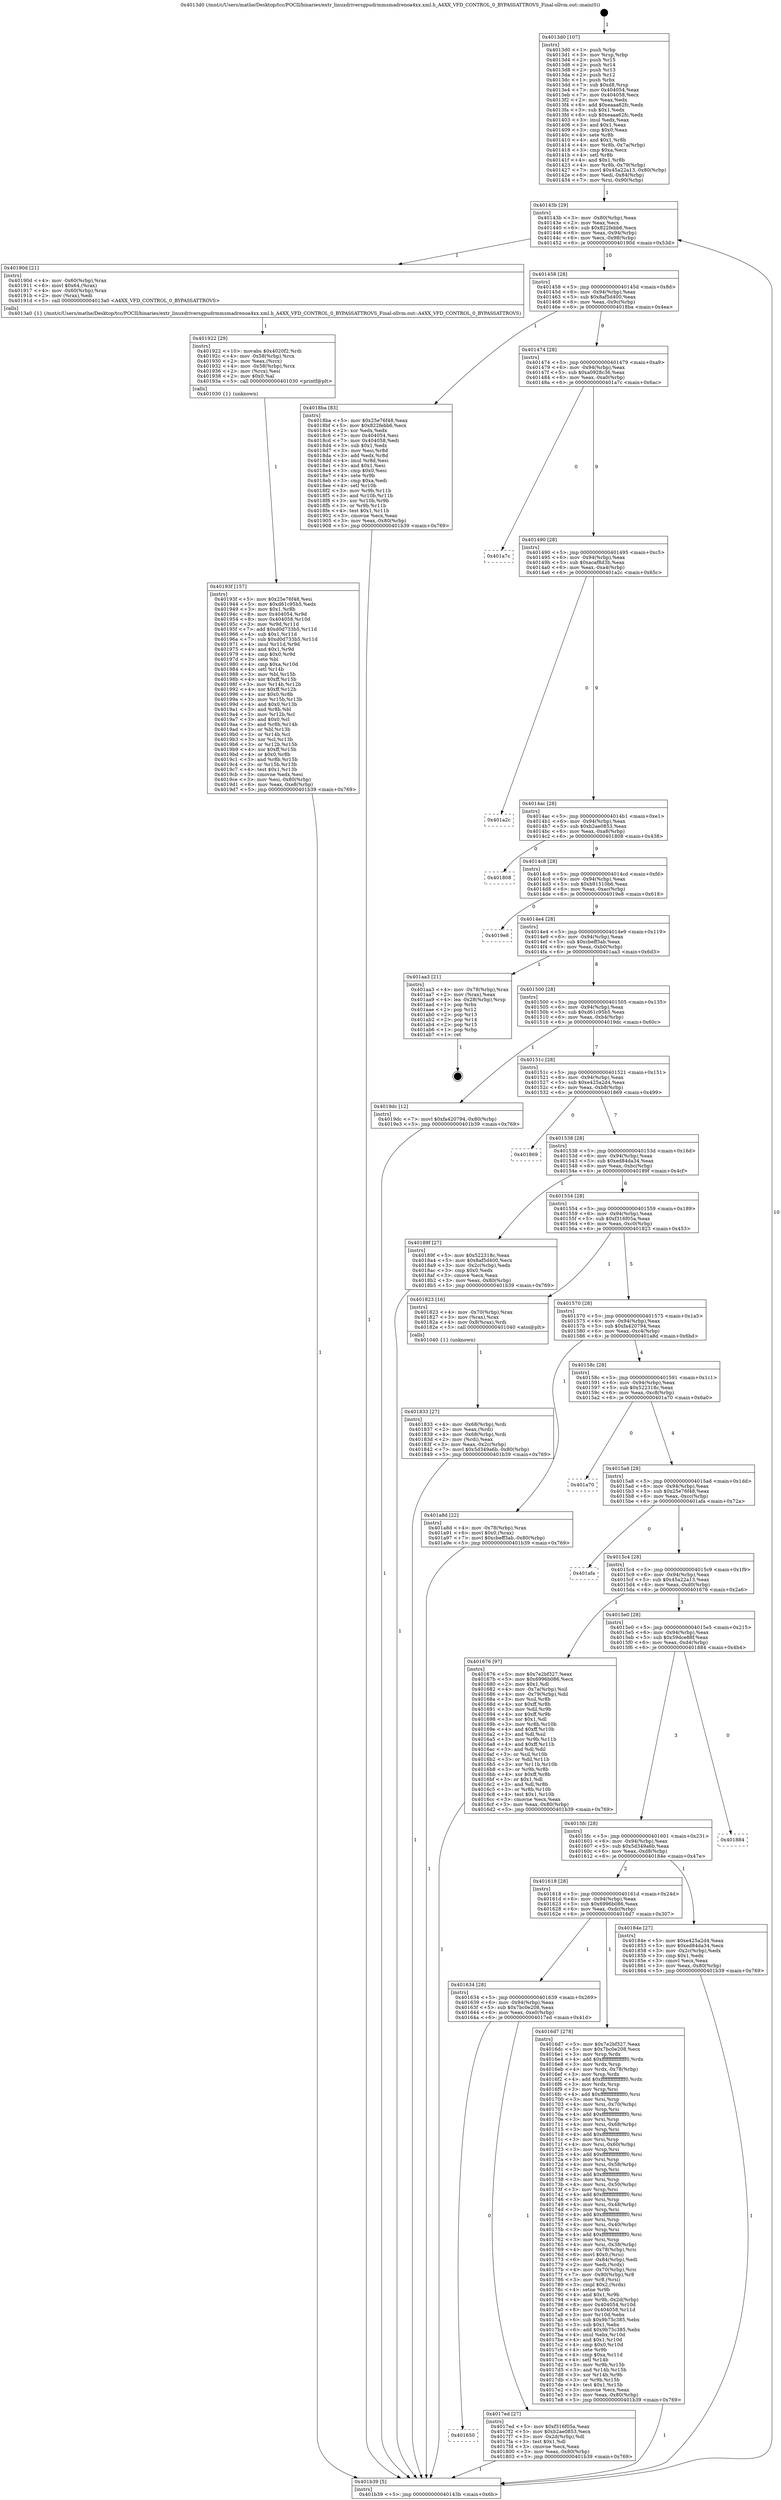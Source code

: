digraph "0x4013d0" {
  label = "0x4013d0 (/mnt/c/Users/mathe/Desktop/tcc/POCII/binaries/extr_linuxdriversgpudrmmsmadrenoa4xx.xml.h_A4XX_VFD_CONTROL_0_BYPASSATTROVS_Final-ollvm.out::main(0))"
  labelloc = "t"
  node[shape=record]

  Entry [label="",width=0.3,height=0.3,shape=circle,fillcolor=black,style=filled]
  "0x40143b" [label="{
     0x40143b [29]\l
     | [instrs]\l
     &nbsp;&nbsp;0x40143b \<+3\>: mov -0x80(%rbp),%eax\l
     &nbsp;&nbsp;0x40143e \<+2\>: mov %eax,%ecx\l
     &nbsp;&nbsp;0x401440 \<+6\>: sub $0x822febb6,%ecx\l
     &nbsp;&nbsp;0x401446 \<+6\>: mov %eax,-0x94(%rbp)\l
     &nbsp;&nbsp;0x40144c \<+6\>: mov %ecx,-0x98(%rbp)\l
     &nbsp;&nbsp;0x401452 \<+6\>: je 000000000040190d \<main+0x53d\>\l
  }"]
  "0x40190d" [label="{
     0x40190d [21]\l
     | [instrs]\l
     &nbsp;&nbsp;0x40190d \<+4\>: mov -0x60(%rbp),%rax\l
     &nbsp;&nbsp;0x401911 \<+6\>: movl $0x64,(%rax)\l
     &nbsp;&nbsp;0x401917 \<+4\>: mov -0x60(%rbp),%rax\l
     &nbsp;&nbsp;0x40191b \<+2\>: mov (%rax),%edi\l
     &nbsp;&nbsp;0x40191d \<+5\>: call 00000000004013a0 \<A4XX_VFD_CONTROL_0_BYPASSATTROVS\>\l
     | [calls]\l
     &nbsp;&nbsp;0x4013a0 \{1\} (/mnt/c/Users/mathe/Desktop/tcc/POCII/binaries/extr_linuxdriversgpudrmmsmadrenoa4xx.xml.h_A4XX_VFD_CONTROL_0_BYPASSATTROVS_Final-ollvm.out::A4XX_VFD_CONTROL_0_BYPASSATTROVS)\l
  }"]
  "0x401458" [label="{
     0x401458 [28]\l
     | [instrs]\l
     &nbsp;&nbsp;0x401458 \<+5\>: jmp 000000000040145d \<main+0x8d\>\l
     &nbsp;&nbsp;0x40145d \<+6\>: mov -0x94(%rbp),%eax\l
     &nbsp;&nbsp;0x401463 \<+5\>: sub $0x8af5d400,%eax\l
     &nbsp;&nbsp;0x401468 \<+6\>: mov %eax,-0x9c(%rbp)\l
     &nbsp;&nbsp;0x40146e \<+6\>: je 00000000004018ba \<main+0x4ea\>\l
  }"]
  Exit [label="",width=0.3,height=0.3,shape=circle,fillcolor=black,style=filled,peripheries=2]
  "0x4018ba" [label="{
     0x4018ba [83]\l
     | [instrs]\l
     &nbsp;&nbsp;0x4018ba \<+5\>: mov $0x25e76f48,%eax\l
     &nbsp;&nbsp;0x4018bf \<+5\>: mov $0x822febb6,%ecx\l
     &nbsp;&nbsp;0x4018c4 \<+2\>: xor %edx,%edx\l
     &nbsp;&nbsp;0x4018c6 \<+7\>: mov 0x404054,%esi\l
     &nbsp;&nbsp;0x4018cd \<+7\>: mov 0x404058,%edi\l
     &nbsp;&nbsp;0x4018d4 \<+3\>: sub $0x1,%edx\l
     &nbsp;&nbsp;0x4018d7 \<+3\>: mov %esi,%r8d\l
     &nbsp;&nbsp;0x4018da \<+3\>: add %edx,%r8d\l
     &nbsp;&nbsp;0x4018dd \<+4\>: imul %r8d,%esi\l
     &nbsp;&nbsp;0x4018e1 \<+3\>: and $0x1,%esi\l
     &nbsp;&nbsp;0x4018e4 \<+3\>: cmp $0x0,%esi\l
     &nbsp;&nbsp;0x4018e7 \<+4\>: sete %r9b\l
     &nbsp;&nbsp;0x4018eb \<+3\>: cmp $0xa,%edi\l
     &nbsp;&nbsp;0x4018ee \<+4\>: setl %r10b\l
     &nbsp;&nbsp;0x4018f2 \<+3\>: mov %r9b,%r11b\l
     &nbsp;&nbsp;0x4018f5 \<+3\>: and %r10b,%r11b\l
     &nbsp;&nbsp;0x4018f8 \<+3\>: xor %r10b,%r9b\l
     &nbsp;&nbsp;0x4018fb \<+3\>: or %r9b,%r11b\l
     &nbsp;&nbsp;0x4018fe \<+4\>: test $0x1,%r11b\l
     &nbsp;&nbsp;0x401902 \<+3\>: cmovne %ecx,%eax\l
     &nbsp;&nbsp;0x401905 \<+3\>: mov %eax,-0x80(%rbp)\l
     &nbsp;&nbsp;0x401908 \<+5\>: jmp 0000000000401b39 \<main+0x769\>\l
  }"]
  "0x401474" [label="{
     0x401474 [28]\l
     | [instrs]\l
     &nbsp;&nbsp;0x401474 \<+5\>: jmp 0000000000401479 \<main+0xa9\>\l
     &nbsp;&nbsp;0x401479 \<+6\>: mov -0x94(%rbp),%eax\l
     &nbsp;&nbsp;0x40147f \<+5\>: sub $0xa0928c36,%eax\l
     &nbsp;&nbsp;0x401484 \<+6\>: mov %eax,-0xa0(%rbp)\l
     &nbsp;&nbsp;0x40148a \<+6\>: je 0000000000401a7c \<main+0x6ac\>\l
  }"]
  "0x40193f" [label="{
     0x40193f [157]\l
     | [instrs]\l
     &nbsp;&nbsp;0x40193f \<+5\>: mov $0x25e76f48,%esi\l
     &nbsp;&nbsp;0x401944 \<+5\>: mov $0xd61c95b5,%edx\l
     &nbsp;&nbsp;0x401949 \<+3\>: mov $0x1,%r8b\l
     &nbsp;&nbsp;0x40194c \<+8\>: mov 0x404054,%r9d\l
     &nbsp;&nbsp;0x401954 \<+8\>: mov 0x404058,%r10d\l
     &nbsp;&nbsp;0x40195c \<+3\>: mov %r9d,%r11d\l
     &nbsp;&nbsp;0x40195f \<+7\>: add $0xd0d733b5,%r11d\l
     &nbsp;&nbsp;0x401966 \<+4\>: sub $0x1,%r11d\l
     &nbsp;&nbsp;0x40196a \<+7\>: sub $0xd0d733b5,%r11d\l
     &nbsp;&nbsp;0x401971 \<+4\>: imul %r11d,%r9d\l
     &nbsp;&nbsp;0x401975 \<+4\>: and $0x1,%r9d\l
     &nbsp;&nbsp;0x401979 \<+4\>: cmp $0x0,%r9d\l
     &nbsp;&nbsp;0x40197d \<+3\>: sete %bl\l
     &nbsp;&nbsp;0x401980 \<+4\>: cmp $0xa,%r10d\l
     &nbsp;&nbsp;0x401984 \<+4\>: setl %r14b\l
     &nbsp;&nbsp;0x401988 \<+3\>: mov %bl,%r15b\l
     &nbsp;&nbsp;0x40198b \<+4\>: xor $0xff,%r15b\l
     &nbsp;&nbsp;0x40198f \<+3\>: mov %r14b,%r12b\l
     &nbsp;&nbsp;0x401992 \<+4\>: xor $0xff,%r12b\l
     &nbsp;&nbsp;0x401996 \<+4\>: xor $0x0,%r8b\l
     &nbsp;&nbsp;0x40199a \<+3\>: mov %r15b,%r13b\l
     &nbsp;&nbsp;0x40199d \<+4\>: and $0x0,%r13b\l
     &nbsp;&nbsp;0x4019a1 \<+3\>: and %r8b,%bl\l
     &nbsp;&nbsp;0x4019a4 \<+3\>: mov %r12b,%cl\l
     &nbsp;&nbsp;0x4019a7 \<+3\>: and $0x0,%cl\l
     &nbsp;&nbsp;0x4019aa \<+3\>: and %r8b,%r14b\l
     &nbsp;&nbsp;0x4019ad \<+3\>: or %bl,%r13b\l
     &nbsp;&nbsp;0x4019b0 \<+3\>: or %r14b,%cl\l
     &nbsp;&nbsp;0x4019b3 \<+3\>: xor %cl,%r13b\l
     &nbsp;&nbsp;0x4019b6 \<+3\>: or %r12b,%r15b\l
     &nbsp;&nbsp;0x4019b9 \<+4\>: xor $0xff,%r15b\l
     &nbsp;&nbsp;0x4019bd \<+4\>: or $0x0,%r8b\l
     &nbsp;&nbsp;0x4019c1 \<+3\>: and %r8b,%r15b\l
     &nbsp;&nbsp;0x4019c4 \<+3\>: or %r15b,%r13b\l
     &nbsp;&nbsp;0x4019c7 \<+4\>: test $0x1,%r13b\l
     &nbsp;&nbsp;0x4019cb \<+3\>: cmovne %edx,%esi\l
     &nbsp;&nbsp;0x4019ce \<+3\>: mov %esi,-0x80(%rbp)\l
     &nbsp;&nbsp;0x4019d1 \<+6\>: mov %eax,-0xe8(%rbp)\l
     &nbsp;&nbsp;0x4019d7 \<+5\>: jmp 0000000000401b39 \<main+0x769\>\l
  }"]
  "0x401a7c" [label="{
     0x401a7c\l
  }", style=dashed]
  "0x401490" [label="{
     0x401490 [28]\l
     | [instrs]\l
     &nbsp;&nbsp;0x401490 \<+5\>: jmp 0000000000401495 \<main+0xc5\>\l
     &nbsp;&nbsp;0x401495 \<+6\>: mov -0x94(%rbp),%eax\l
     &nbsp;&nbsp;0x40149b \<+5\>: sub $0xacaf8d3b,%eax\l
     &nbsp;&nbsp;0x4014a0 \<+6\>: mov %eax,-0xa4(%rbp)\l
     &nbsp;&nbsp;0x4014a6 \<+6\>: je 0000000000401a2c \<main+0x65c\>\l
  }"]
  "0x401922" [label="{
     0x401922 [29]\l
     | [instrs]\l
     &nbsp;&nbsp;0x401922 \<+10\>: movabs $0x4020f2,%rdi\l
     &nbsp;&nbsp;0x40192c \<+4\>: mov -0x58(%rbp),%rcx\l
     &nbsp;&nbsp;0x401930 \<+2\>: mov %eax,(%rcx)\l
     &nbsp;&nbsp;0x401932 \<+4\>: mov -0x58(%rbp),%rcx\l
     &nbsp;&nbsp;0x401936 \<+2\>: mov (%rcx),%esi\l
     &nbsp;&nbsp;0x401938 \<+2\>: mov $0x0,%al\l
     &nbsp;&nbsp;0x40193a \<+5\>: call 0000000000401030 \<printf@plt\>\l
     | [calls]\l
     &nbsp;&nbsp;0x401030 \{1\} (unknown)\l
  }"]
  "0x401a2c" [label="{
     0x401a2c\l
  }", style=dashed]
  "0x4014ac" [label="{
     0x4014ac [28]\l
     | [instrs]\l
     &nbsp;&nbsp;0x4014ac \<+5\>: jmp 00000000004014b1 \<main+0xe1\>\l
     &nbsp;&nbsp;0x4014b1 \<+6\>: mov -0x94(%rbp),%eax\l
     &nbsp;&nbsp;0x4014b7 \<+5\>: sub $0xb2ae0853,%eax\l
     &nbsp;&nbsp;0x4014bc \<+6\>: mov %eax,-0xa8(%rbp)\l
     &nbsp;&nbsp;0x4014c2 \<+6\>: je 0000000000401808 \<main+0x438\>\l
  }"]
  "0x401833" [label="{
     0x401833 [27]\l
     | [instrs]\l
     &nbsp;&nbsp;0x401833 \<+4\>: mov -0x68(%rbp),%rdi\l
     &nbsp;&nbsp;0x401837 \<+2\>: mov %eax,(%rdi)\l
     &nbsp;&nbsp;0x401839 \<+4\>: mov -0x68(%rbp),%rdi\l
     &nbsp;&nbsp;0x40183d \<+2\>: mov (%rdi),%eax\l
     &nbsp;&nbsp;0x40183f \<+3\>: mov %eax,-0x2c(%rbp)\l
     &nbsp;&nbsp;0x401842 \<+7\>: movl $0x5d349a6b,-0x80(%rbp)\l
     &nbsp;&nbsp;0x401849 \<+5\>: jmp 0000000000401b39 \<main+0x769\>\l
  }"]
  "0x401808" [label="{
     0x401808\l
  }", style=dashed]
  "0x4014c8" [label="{
     0x4014c8 [28]\l
     | [instrs]\l
     &nbsp;&nbsp;0x4014c8 \<+5\>: jmp 00000000004014cd \<main+0xfd\>\l
     &nbsp;&nbsp;0x4014cd \<+6\>: mov -0x94(%rbp),%eax\l
     &nbsp;&nbsp;0x4014d3 \<+5\>: sub $0xb91510b6,%eax\l
     &nbsp;&nbsp;0x4014d8 \<+6\>: mov %eax,-0xac(%rbp)\l
     &nbsp;&nbsp;0x4014de \<+6\>: je 00000000004019e8 \<main+0x618\>\l
  }"]
  "0x401650" [label="{
     0x401650\l
  }", style=dashed]
  "0x4019e8" [label="{
     0x4019e8\l
  }", style=dashed]
  "0x4014e4" [label="{
     0x4014e4 [28]\l
     | [instrs]\l
     &nbsp;&nbsp;0x4014e4 \<+5\>: jmp 00000000004014e9 \<main+0x119\>\l
     &nbsp;&nbsp;0x4014e9 \<+6\>: mov -0x94(%rbp),%eax\l
     &nbsp;&nbsp;0x4014ef \<+5\>: sub $0xcbeff3ab,%eax\l
     &nbsp;&nbsp;0x4014f4 \<+6\>: mov %eax,-0xb0(%rbp)\l
     &nbsp;&nbsp;0x4014fa \<+6\>: je 0000000000401aa3 \<main+0x6d3\>\l
  }"]
  "0x4017ed" [label="{
     0x4017ed [27]\l
     | [instrs]\l
     &nbsp;&nbsp;0x4017ed \<+5\>: mov $0xf316f05a,%eax\l
     &nbsp;&nbsp;0x4017f2 \<+5\>: mov $0xb2ae0853,%ecx\l
     &nbsp;&nbsp;0x4017f7 \<+3\>: mov -0x2d(%rbp),%dl\l
     &nbsp;&nbsp;0x4017fa \<+3\>: test $0x1,%dl\l
     &nbsp;&nbsp;0x4017fd \<+3\>: cmovne %ecx,%eax\l
     &nbsp;&nbsp;0x401800 \<+3\>: mov %eax,-0x80(%rbp)\l
     &nbsp;&nbsp;0x401803 \<+5\>: jmp 0000000000401b39 \<main+0x769\>\l
  }"]
  "0x401aa3" [label="{
     0x401aa3 [21]\l
     | [instrs]\l
     &nbsp;&nbsp;0x401aa3 \<+4\>: mov -0x78(%rbp),%rax\l
     &nbsp;&nbsp;0x401aa7 \<+2\>: mov (%rax),%eax\l
     &nbsp;&nbsp;0x401aa9 \<+4\>: lea -0x28(%rbp),%rsp\l
     &nbsp;&nbsp;0x401aad \<+1\>: pop %rbx\l
     &nbsp;&nbsp;0x401aae \<+2\>: pop %r12\l
     &nbsp;&nbsp;0x401ab0 \<+2\>: pop %r13\l
     &nbsp;&nbsp;0x401ab2 \<+2\>: pop %r14\l
     &nbsp;&nbsp;0x401ab4 \<+2\>: pop %r15\l
     &nbsp;&nbsp;0x401ab6 \<+1\>: pop %rbp\l
     &nbsp;&nbsp;0x401ab7 \<+1\>: ret\l
  }"]
  "0x401500" [label="{
     0x401500 [28]\l
     | [instrs]\l
     &nbsp;&nbsp;0x401500 \<+5\>: jmp 0000000000401505 \<main+0x135\>\l
     &nbsp;&nbsp;0x401505 \<+6\>: mov -0x94(%rbp),%eax\l
     &nbsp;&nbsp;0x40150b \<+5\>: sub $0xd61c95b5,%eax\l
     &nbsp;&nbsp;0x401510 \<+6\>: mov %eax,-0xb4(%rbp)\l
     &nbsp;&nbsp;0x401516 \<+6\>: je 00000000004019dc \<main+0x60c\>\l
  }"]
  "0x401634" [label="{
     0x401634 [28]\l
     | [instrs]\l
     &nbsp;&nbsp;0x401634 \<+5\>: jmp 0000000000401639 \<main+0x269\>\l
     &nbsp;&nbsp;0x401639 \<+6\>: mov -0x94(%rbp),%eax\l
     &nbsp;&nbsp;0x40163f \<+5\>: sub $0x7bc0e208,%eax\l
     &nbsp;&nbsp;0x401644 \<+6\>: mov %eax,-0xe0(%rbp)\l
     &nbsp;&nbsp;0x40164a \<+6\>: je 00000000004017ed \<main+0x41d\>\l
  }"]
  "0x4019dc" [label="{
     0x4019dc [12]\l
     | [instrs]\l
     &nbsp;&nbsp;0x4019dc \<+7\>: movl $0xfa420794,-0x80(%rbp)\l
     &nbsp;&nbsp;0x4019e3 \<+5\>: jmp 0000000000401b39 \<main+0x769\>\l
  }"]
  "0x40151c" [label="{
     0x40151c [28]\l
     | [instrs]\l
     &nbsp;&nbsp;0x40151c \<+5\>: jmp 0000000000401521 \<main+0x151\>\l
     &nbsp;&nbsp;0x401521 \<+6\>: mov -0x94(%rbp),%eax\l
     &nbsp;&nbsp;0x401527 \<+5\>: sub $0xe425a2d4,%eax\l
     &nbsp;&nbsp;0x40152c \<+6\>: mov %eax,-0xb8(%rbp)\l
     &nbsp;&nbsp;0x401532 \<+6\>: je 0000000000401869 \<main+0x499\>\l
  }"]
  "0x4016d7" [label="{
     0x4016d7 [278]\l
     | [instrs]\l
     &nbsp;&nbsp;0x4016d7 \<+5\>: mov $0x7e2bf327,%eax\l
     &nbsp;&nbsp;0x4016dc \<+5\>: mov $0x7bc0e208,%ecx\l
     &nbsp;&nbsp;0x4016e1 \<+3\>: mov %rsp,%rdx\l
     &nbsp;&nbsp;0x4016e4 \<+4\>: add $0xfffffffffffffff0,%rdx\l
     &nbsp;&nbsp;0x4016e8 \<+3\>: mov %rdx,%rsp\l
     &nbsp;&nbsp;0x4016eb \<+4\>: mov %rdx,-0x78(%rbp)\l
     &nbsp;&nbsp;0x4016ef \<+3\>: mov %rsp,%rdx\l
     &nbsp;&nbsp;0x4016f2 \<+4\>: add $0xfffffffffffffff0,%rdx\l
     &nbsp;&nbsp;0x4016f6 \<+3\>: mov %rdx,%rsp\l
     &nbsp;&nbsp;0x4016f9 \<+3\>: mov %rsp,%rsi\l
     &nbsp;&nbsp;0x4016fc \<+4\>: add $0xfffffffffffffff0,%rsi\l
     &nbsp;&nbsp;0x401700 \<+3\>: mov %rsi,%rsp\l
     &nbsp;&nbsp;0x401703 \<+4\>: mov %rsi,-0x70(%rbp)\l
     &nbsp;&nbsp;0x401707 \<+3\>: mov %rsp,%rsi\l
     &nbsp;&nbsp;0x40170a \<+4\>: add $0xfffffffffffffff0,%rsi\l
     &nbsp;&nbsp;0x40170e \<+3\>: mov %rsi,%rsp\l
     &nbsp;&nbsp;0x401711 \<+4\>: mov %rsi,-0x68(%rbp)\l
     &nbsp;&nbsp;0x401715 \<+3\>: mov %rsp,%rsi\l
     &nbsp;&nbsp;0x401718 \<+4\>: add $0xfffffffffffffff0,%rsi\l
     &nbsp;&nbsp;0x40171c \<+3\>: mov %rsi,%rsp\l
     &nbsp;&nbsp;0x40171f \<+4\>: mov %rsi,-0x60(%rbp)\l
     &nbsp;&nbsp;0x401723 \<+3\>: mov %rsp,%rsi\l
     &nbsp;&nbsp;0x401726 \<+4\>: add $0xfffffffffffffff0,%rsi\l
     &nbsp;&nbsp;0x40172a \<+3\>: mov %rsi,%rsp\l
     &nbsp;&nbsp;0x40172d \<+4\>: mov %rsi,-0x58(%rbp)\l
     &nbsp;&nbsp;0x401731 \<+3\>: mov %rsp,%rsi\l
     &nbsp;&nbsp;0x401734 \<+4\>: add $0xfffffffffffffff0,%rsi\l
     &nbsp;&nbsp;0x401738 \<+3\>: mov %rsi,%rsp\l
     &nbsp;&nbsp;0x40173b \<+4\>: mov %rsi,-0x50(%rbp)\l
     &nbsp;&nbsp;0x40173f \<+3\>: mov %rsp,%rsi\l
     &nbsp;&nbsp;0x401742 \<+4\>: add $0xfffffffffffffff0,%rsi\l
     &nbsp;&nbsp;0x401746 \<+3\>: mov %rsi,%rsp\l
     &nbsp;&nbsp;0x401749 \<+4\>: mov %rsi,-0x48(%rbp)\l
     &nbsp;&nbsp;0x40174d \<+3\>: mov %rsp,%rsi\l
     &nbsp;&nbsp;0x401750 \<+4\>: add $0xfffffffffffffff0,%rsi\l
     &nbsp;&nbsp;0x401754 \<+3\>: mov %rsi,%rsp\l
     &nbsp;&nbsp;0x401757 \<+4\>: mov %rsi,-0x40(%rbp)\l
     &nbsp;&nbsp;0x40175b \<+3\>: mov %rsp,%rsi\l
     &nbsp;&nbsp;0x40175e \<+4\>: add $0xfffffffffffffff0,%rsi\l
     &nbsp;&nbsp;0x401762 \<+3\>: mov %rsi,%rsp\l
     &nbsp;&nbsp;0x401765 \<+4\>: mov %rsi,-0x38(%rbp)\l
     &nbsp;&nbsp;0x401769 \<+4\>: mov -0x78(%rbp),%rsi\l
     &nbsp;&nbsp;0x40176d \<+6\>: movl $0x0,(%rsi)\l
     &nbsp;&nbsp;0x401773 \<+6\>: mov -0x84(%rbp),%edi\l
     &nbsp;&nbsp;0x401779 \<+2\>: mov %edi,(%rdx)\l
     &nbsp;&nbsp;0x40177b \<+4\>: mov -0x70(%rbp),%rsi\l
     &nbsp;&nbsp;0x40177f \<+7\>: mov -0x90(%rbp),%r8\l
     &nbsp;&nbsp;0x401786 \<+3\>: mov %r8,(%rsi)\l
     &nbsp;&nbsp;0x401789 \<+3\>: cmpl $0x2,(%rdx)\l
     &nbsp;&nbsp;0x40178c \<+4\>: setne %r9b\l
     &nbsp;&nbsp;0x401790 \<+4\>: and $0x1,%r9b\l
     &nbsp;&nbsp;0x401794 \<+4\>: mov %r9b,-0x2d(%rbp)\l
     &nbsp;&nbsp;0x401798 \<+8\>: mov 0x404054,%r10d\l
     &nbsp;&nbsp;0x4017a0 \<+8\>: mov 0x404058,%r11d\l
     &nbsp;&nbsp;0x4017a8 \<+3\>: mov %r10d,%ebx\l
     &nbsp;&nbsp;0x4017ab \<+6\>: sub $0x9b75c385,%ebx\l
     &nbsp;&nbsp;0x4017b1 \<+3\>: sub $0x1,%ebx\l
     &nbsp;&nbsp;0x4017b4 \<+6\>: add $0x9b75c385,%ebx\l
     &nbsp;&nbsp;0x4017ba \<+4\>: imul %ebx,%r10d\l
     &nbsp;&nbsp;0x4017be \<+4\>: and $0x1,%r10d\l
     &nbsp;&nbsp;0x4017c2 \<+4\>: cmp $0x0,%r10d\l
     &nbsp;&nbsp;0x4017c6 \<+4\>: sete %r9b\l
     &nbsp;&nbsp;0x4017ca \<+4\>: cmp $0xa,%r11d\l
     &nbsp;&nbsp;0x4017ce \<+4\>: setl %r14b\l
     &nbsp;&nbsp;0x4017d2 \<+3\>: mov %r9b,%r15b\l
     &nbsp;&nbsp;0x4017d5 \<+3\>: and %r14b,%r15b\l
     &nbsp;&nbsp;0x4017d8 \<+3\>: xor %r14b,%r9b\l
     &nbsp;&nbsp;0x4017db \<+3\>: or %r9b,%r15b\l
     &nbsp;&nbsp;0x4017de \<+4\>: test $0x1,%r15b\l
     &nbsp;&nbsp;0x4017e2 \<+3\>: cmovne %ecx,%eax\l
     &nbsp;&nbsp;0x4017e5 \<+3\>: mov %eax,-0x80(%rbp)\l
     &nbsp;&nbsp;0x4017e8 \<+5\>: jmp 0000000000401b39 \<main+0x769\>\l
  }"]
  "0x401869" [label="{
     0x401869\l
  }", style=dashed]
  "0x401538" [label="{
     0x401538 [28]\l
     | [instrs]\l
     &nbsp;&nbsp;0x401538 \<+5\>: jmp 000000000040153d \<main+0x16d\>\l
     &nbsp;&nbsp;0x40153d \<+6\>: mov -0x94(%rbp),%eax\l
     &nbsp;&nbsp;0x401543 \<+5\>: sub $0xed84da34,%eax\l
     &nbsp;&nbsp;0x401548 \<+6\>: mov %eax,-0xbc(%rbp)\l
     &nbsp;&nbsp;0x40154e \<+6\>: je 000000000040189f \<main+0x4cf\>\l
  }"]
  "0x401618" [label="{
     0x401618 [28]\l
     | [instrs]\l
     &nbsp;&nbsp;0x401618 \<+5\>: jmp 000000000040161d \<main+0x24d\>\l
     &nbsp;&nbsp;0x40161d \<+6\>: mov -0x94(%rbp),%eax\l
     &nbsp;&nbsp;0x401623 \<+5\>: sub $0x6996b086,%eax\l
     &nbsp;&nbsp;0x401628 \<+6\>: mov %eax,-0xdc(%rbp)\l
     &nbsp;&nbsp;0x40162e \<+6\>: je 00000000004016d7 \<main+0x307\>\l
  }"]
  "0x40189f" [label="{
     0x40189f [27]\l
     | [instrs]\l
     &nbsp;&nbsp;0x40189f \<+5\>: mov $0x522318c,%eax\l
     &nbsp;&nbsp;0x4018a4 \<+5\>: mov $0x8af5d400,%ecx\l
     &nbsp;&nbsp;0x4018a9 \<+3\>: mov -0x2c(%rbp),%edx\l
     &nbsp;&nbsp;0x4018ac \<+3\>: cmp $0x0,%edx\l
     &nbsp;&nbsp;0x4018af \<+3\>: cmove %ecx,%eax\l
     &nbsp;&nbsp;0x4018b2 \<+3\>: mov %eax,-0x80(%rbp)\l
     &nbsp;&nbsp;0x4018b5 \<+5\>: jmp 0000000000401b39 \<main+0x769\>\l
  }"]
  "0x401554" [label="{
     0x401554 [28]\l
     | [instrs]\l
     &nbsp;&nbsp;0x401554 \<+5\>: jmp 0000000000401559 \<main+0x189\>\l
     &nbsp;&nbsp;0x401559 \<+6\>: mov -0x94(%rbp),%eax\l
     &nbsp;&nbsp;0x40155f \<+5\>: sub $0xf316f05a,%eax\l
     &nbsp;&nbsp;0x401564 \<+6\>: mov %eax,-0xc0(%rbp)\l
     &nbsp;&nbsp;0x40156a \<+6\>: je 0000000000401823 \<main+0x453\>\l
  }"]
  "0x40184e" [label="{
     0x40184e [27]\l
     | [instrs]\l
     &nbsp;&nbsp;0x40184e \<+5\>: mov $0xe425a2d4,%eax\l
     &nbsp;&nbsp;0x401853 \<+5\>: mov $0xed84da34,%ecx\l
     &nbsp;&nbsp;0x401858 \<+3\>: mov -0x2c(%rbp),%edx\l
     &nbsp;&nbsp;0x40185b \<+3\>: cmp $0x1,%edx\l
     &nbsp;&nbsp;0x40185e \<+3\>: cmovl %ecx,%eax\l
     &nbsp;&nbsp;0x401861 \<+3\>: mov %eax,-0x80(%rbp)\l
     &nbsp;&nbsp;0x401864 \<+5\>: jmp 0000000000401b39 \<main+0x769\>\l
  }"]
  "0x401823" [label="{
     0x401823 [16]\l
     | [instrs]\l
     &nbsp;&nbsp;0x401823 \<+4\>: mov -0x70(%rbp),%rax\l
     &nbsp;&nbsp;0x401827 \<+3\>: mov (%rax),%rax\l
     &nbsp;&nbsp;0x40182a \<+4\>: mov 0x8(%rax),%rdi\l
     &nbsp;&nbsp;0x40182e \<+5\>: call 0000000000401040 \<atoi@plt\>\l
     | [calls]\l
     &nbsp;&nbsp;0x401040 \{1\} (unknown)\l
  }"]
  "0x401570" [label="{
     0x401570 [28]\l
     | [instrs]\l
     &nbsp;&nbsp;0x401570 \<+5\>: jmp 0000000000401575 \<main+0x1a5\>\l
     &nbsp;&nbsp;0x401575 \<+6\>: mov -0x94(%rbp),%eax\l
     &nbsp;&nbsp;0x40157b \<+5\>: sub $0xfa420794,%eax\l
     &nbsp;&nbsp;0x401580 \<+6\>: mov %eax,-0xc4(%rbp)\l
     &nbsp;&nbsp;0x401586 \<+6\>: je 0000000000401a8d \<main+0x6bd\>\l
  }"]
  "0x4015fc" [label="{
     0x4015fc [28]\l
     | [instrs]\l
     &nbsp;&nbsp;0x4015fc \<+5\>: jmp 0000000000401601 \<main+0x231\>\l
     &nbsp;&nbsp;0x401601 \<+6\>: mov -0x94(%rbp),%eax\l
     &nbsp;&nbsp;0x401607 \<+5\>: sub $0x5d349a6b,%eax\l
     &nbsp;&nbsp;0x40160c \<+6\>: mov %eax,-0xd8(%rbp)\l
     &nbsp;&nbsp;0x401612 \<+6\>: je 000000000040184e \<main+0x47e\>\l
  }"]
  "0x401a8d" [label="{
     0x401a8d [22]\l
     | [instrs]\l
     &nbsp;&nbsp;0x401a8d \<+4\>: mov -0x78(%rbp),%rax\l
     &nbsp;&nbsp;0x401a91 \<+6\>: movl $0x0,(%rax)\l
     &nbsp;&nbsp;0x401a97 \<+7\>: movl $0xcbeff3ab,-0x80(%rbp)\l
     &nbsp;&nbsp;0x401a9e \<+5\>: jmp 0000000000401b39 \<main+0x769\>\l
  }"]
  "0x40158c" [label="{
     0x40158c [28]\l
     | [instrs]\l
     &nbsp;&nbsp;0x40158c \<+5\>: jmp 0000000000401591 \<main+0x1c1\>\l
     &nbsp;&nbsp;0x401591 \<+6\>: mov -0x94(%rbp),%eax\l
     &nbsp;&nbsp;0x401597 \<+5\>: sub $0x522318c,%eax\l
     &nbsp;&nbsp;0x40159c \<+6\>: mov %eax,-0xc8(%rbp)\l
     &nbsp;&nbsp;0x4015a2 \<+6\>: je 0000000000401a70 \<main+0x6a0\>\l
  }"]
  "0x401884" [label="{
     0x401884\l
  }", style=dashed]
  "0x401a70" [label="{
     0x401a70\l
  }", style=dashed]
  "0x4015a8" [label="{
     0x4015a8 [28]\l
     | [instrs]\l
     &nbsp;&nbsp;0x4015a8 \<+5\>: jmp 00000000004015ad \<main+0x1dd\>\l
     &nbsp;&nbsp;0x4015ad \<+6\>: mov -0x94(%rbp),%eax\l
     &nbsp;&nbsp;0x4015b3 \<+5\>: sub $0x25e76f48,%eax\l
     &nbsp;&nbsp;0x4015b8 \<+6\>: mov %eax,-0xcc(%rbp)\l
     &nbsp;&nbsp;0x4015be \<+6\>: je 0000000000401afa \<main+0x72a\>\l
  }"]
  "0x4013d0" [label="{
     0x4013d0 [107]\l
     | [instrs]\l
     &nbsp;&nbsp;0x4013d0 \<+1\>: push %rbp\l
     &nbsp;&nbsp;0x4013d1 \<+3\>: mov %rsp,%rbp\l
     &nbsp;&nbsp;0x4013d4 \<+2\>: push %r15\l
     &nbsp;&nbsp;0x4013d6 \<+2\>: push %r14\l
     &nbsp;&nbsp;0x4013d8 \<+2\>: push %r13\l
     &nbsp;&nbsp;0x4013da \<+2\>: push %r12\l
     &nbsp;&nbsp;0x4013dc \<+1\>: push %rbx\l
     &nbsp;&nbsp;0x4013dd \<+7\>: sub $0xd8,%rsp\l
     &nbsp;&nbsp;0x4013e4 \<+7\>: mov 0x404054,%eax\l
     &nbsp;&nbsp;0x4013eb \<+7\>: mov 0x404058,%ecx\l
     &nbsp;&nbsp;0x4013f2 \<+2\>: mov %eax,%edx\l
     &nbsp;&nbsp;0x4013f4 \<+6\>: add $0xeaaa62fc,%edx\l
     &nbsp;&nbsp;0x4013fa \<+3\>: sub $0x1,%edx\l
     &nbsp;&nbsp;0x4013fd \<+6\>: sub $0xeaaa62fc,%edx\l
     &nbsp;&nbsp;0x401403 \<+3\>: imul %edx,%eax\l
     &nbsp;&nbsp;0x401406 \<+3\>: and $0x1,%eax\l
     &nbsp;&nbsp;0x401409 \<+3\>: cmp $0x0,%eax\l
     &nbsp;&nbsp;0x40140c \<+4\>: sete %r8b\l
     &nbsp;&nbsp;0x401410 \<+4\>: and $0x1,%r8b\l
     &nbsp;&nbsp;0x401414 \<+4\>: mov %r8b,-0x7a(%rbp)\l
     &nbsp;&nbsp;0x401418 \<+3\>: cmp $0xa,%ecx\l
     &nbsp;&nbsp;0x40141b \<+4\>: setl %r8b\l
     &nbsp;&nbsp;0x40141f \<+4\>: and $0x1,%r8b\l
     &nbsp;&nbsp;0x401423 \<+4\>: mov %r8b,-0x79(%rbp)\l
     &nbsp;&nbsp;0x401427 \<+7\>: movl $0x45a22a13,-0x80(%rbp)\l
     &nbsp;&nbsp;0x40142e \<+6\>: mov %edi,-0x84(%rbp)\l
     &nbsp;&nbsp;0x401434 \<+7\>: mov %rsi,-0x90(%rbp)\l
  }"]
  "0x401afa" [label="{
     0x401afa\l
  }", style=dashed]
  "0x4015c4" [label="{
     0x4015c4 [28]\l
     | [instrs]\l
     &nbsp;&nbsp;0x4015c4 \<+5\>: jmp 00000000004015c9 \<main+0x1f9\>\l
     &nbsp;&nbsp;0x4015c9 \<+6\>: mov -0x94(%rbp),%eax\l
     &nbsp;&nbsp;0x4015cf \<+5\>: sub $0x45a22a13,%eax\l
     &nbsp;&nbsp;0x4015d4 \<+6\>: mov %eax,-0xd0(%rbp)\l
     &nbsp;&nbsp;0x4015da \<+6\>: je 0000000000401676 \<main+0x2a6\>\l
  }"]
  "0x401b39" [label="{
     0x401b39 [5]\l
     | [instrs]\l
     &nbsp;&nbsp;0x401b39 \<+5\>: jmp 000000000040143b \<main+0x6b\>\l
  }"]
  "0x401676" [label="{
     0x401676 [97]\l
     | [instrs]\l
     &nbsp;&nbsp;0x401676 \<+5\>: mov $0x7e2bf327,%eax\l
     &nbsp;&nbsp;0x40167b \<+5\>: mov $0x6996b086,%ecx\l
     &nbsp;&nbsp;0x401680 \<+2\>: mov $0x1,%dl\l
     &nbsp;&nbsp;0x401682 \<+4\>: mov -0x7a(%rbp),%sil\l
     &nbsp;&nbsp;0x401686 \<+4\>: mov -0x79(%rbp),%dil\l
     &nbsp;&nbsp;0x40168a \<+3\>: mov %sil,%r8b\l
     &nbsp;&nbsp;0x40168d \<+4\>: xor $0xff,%r8b\l
     &nbsp;&nbsp;0x401691 \<+3\>: mov %dil,%r9b\l
     &nbsp;&nbsp;0x401694 \<+4\>: xor $0xff,%r9b\l
     &nbsp;&nbsp;0x401698 \<+3\>: xor $0x1,%dl\l
     &nbsp;&nbsp;0x40169b \<+3\>: mov %r8b,%r10b\l
     &nbsp;&nbsp;0x40169e \<+4\>: and $0xff,%r10b\l
     &nbsp;&nbsp;0x4016a2 \<+3\>: and %dl,%sil\l
     &nbsp;&nbsp;0x4016a5 \<+3\>: mov %r9b,%r11b\l
     &nbsp;&nbsp;0x4016a8 \<+4\>: and $0xff,%r11b\l
     &nbsp;&nbsp;0x4016ac \<+3\>: and %dl,%dil\l
     &nbsp;&nbsp;0x4016af \<+3\>: or %sil,%r10b\l
     &nbsp;&nbsp;0x4016b2 \<+3\>: or %dil,%r11b\l
     &nbsp;&nbsp;0x4016b5 \<+3\>: xor %r11b,%r10b\l
     &nbsp;&nbsp;0x4016b8 \<+3\>: or %r9b,%r8b\l
     &nbsp;&nbsp;0x4016bb \<+4\>: xor $0xff,%r8b\l
     &nbsp;&nbsp;0x4016bf \<+3\>: or $0x1,%dl\l
     &nbsp;&nbsp;0x4016c2 \<+3\>: and %dl,%r8b\l
     &nbsp;&nbsp;0x4016c5 \<+3\>: or %r8b,%r10b\l
     &nbsp;&nbsp;0x4016c8 \<+4\>: test $0x1,%r10b\l
     &nbsp;&nbsp;0x4016cc \<+3\>: cmovne %ecx,%eax\l
     &nbsp;&nbsp;0x4016cf \<+3\>: mov %eax,-0x80(%rbp)\l
     &nbsp;&nbsp;0x4016d2 \<+5\>: jmp 0000000000401b39 \<main+0x769\>\l
  }"]
  "0x4015e0" [label="{
     0x4015e0 [28]\l
     | [instrs]\l
     &nbsp;&nbsp;0x4015e0 \<+5\>: jmp 00000000004015e5 \<main+0x215\>\l
     &nbsp;&nbsp;0x4015e5 \<+6\>: mov -0x94(%rbp),%eax\l
     &nbsp;&nbsp;0x4015eb \<+5\>: sub $0x59dce88f,%eax\l
     &nbsp;&nbsp;0x4015f0 \<+6\>: mov %eax,-0xd4(%rbp)\l
     &nbsp;&nbsp;0x4015f6 \<+6\>: je 0000000000401884 \<main+0x4b4\>\l
  }"]
  Entry -> "0x4013d0" [label=" 1"]
  "0x40143b" -> "0x40190d" [label=" 1"]
  "0x40143b" -> "0x401458" [label=" 10"]
  "0x401aa3" -> Exit [label=" 1"]
  "0x401458" -> "0x4018ba" [label=" 1"]
  "0x401458" -> "0x401474" [label=" 9"]
  "0x401a8d" -> "0x401b39" [label=" 1"]
  "0x401474" -> "0x401a7c" [label=" 0"]
  "0x401474" -> "0x401490" [label=" 9"]
  "0x4019dc" -> "0x401b39" [label=" 1"]
  "0x401490" -> "0x401a2c" [label=" 0"]
  "0x401490" -> "0x4014ac" [label=" 9"]
  "0x40193f" -> "0x401b39" [label=" 1"]
  "0x4014ac" -> "0x401808" [label=" 0"]
  "0x4014ac" -> "0x4014c8" [label=" 9"]
  "0x401922" -> "0x40193f" [label=" 1"]
  "0x4014c8" -> "0x4019e8" [label=" 0"]
  "0x4014c8" -> "0x4014e4" [label=" 9"]
  "0x40190d" -> "0x401922" [label=" 1"]
  "0x4014e4" -> "0x401aa3" [label=" 1"]
  "0x4014e4" -> "0x401500" [label=" 8"]
  "0x4018ba" -> "0x401b39" [label=" 1"]
  "0x401500" -> "0x4019dc" [label=" 1"]
  "0x401500" -> "0x40151c" [label=" 7"]
  "0x401833" -> "0x401b39" [label=" 1"]
  "0x40151c" -> "0x401869" [label=" 0"]
  "0x40151c" -> "0x401538" [label=" 7"]
  "0x401823" -> "0x401833" [label=" 1"]
  "0x401538" -> "0x40189f" [label=" 1"]
  "0x401538" -> "0x401554" [label=" 6"]
  "0x401634" -> "0x401650" [label=" 0"]
  "0x401554" -> "0x401823" [label=" 1"]
  "0x401554" -> "0x401570" [label=" 5"]
  "0x401634" -> "0x4017ed" [label=" 1"]
  "0x401570" -> "0x401a8d" [label=" 1"]
  "0x401570" -> "0x40158c" [label=" 4"]
  "0x4016d7" -> "0x401b39" [label=" 1"]
  "0x40158c" -> "0x401a70" [label=" 0"]
  "0x40158c" -> "0x4015a8" [label=" 4"]
  "0x40184e" -> "0x401b39" [label=" 1"]
  "0x4015a8" -> "0x401afa" [label=" 0"]
  "0x4015a8" -> "0x4015c4" [label=" 4"]
  "0x401618" -> "0x4016d7" [label=" 1"]
  "0x4015c4" -> "0x401676" [label=" 1"]
  "0x4015c4" -> "0x4015e0" [label=" 3"]
  "0x401676" -> "0x401b39" [label=" 1"]
  "0x4013d0" -> "0x40143b" [label=" 1"]
  "0x401b39" -> "0x40143b" [label=" 10"]
  "0x401618" -> "0x401634" [label=" 1"]
  "0x4015e0" -> "0x401884" [label=" 0"]
  "0x4015e0" -> "0x4015fc" [label=" 3"]
  "0x40189f" -> "0x401b39" [label=" 1"]
  "0x4015fc" -> "0x40184e" [label=" 1"]
  "0x4015fc" -> "0x401618" [label=" 2"]
  "0x4017ed" -> "0x401b39" [label=" 1"]
}
